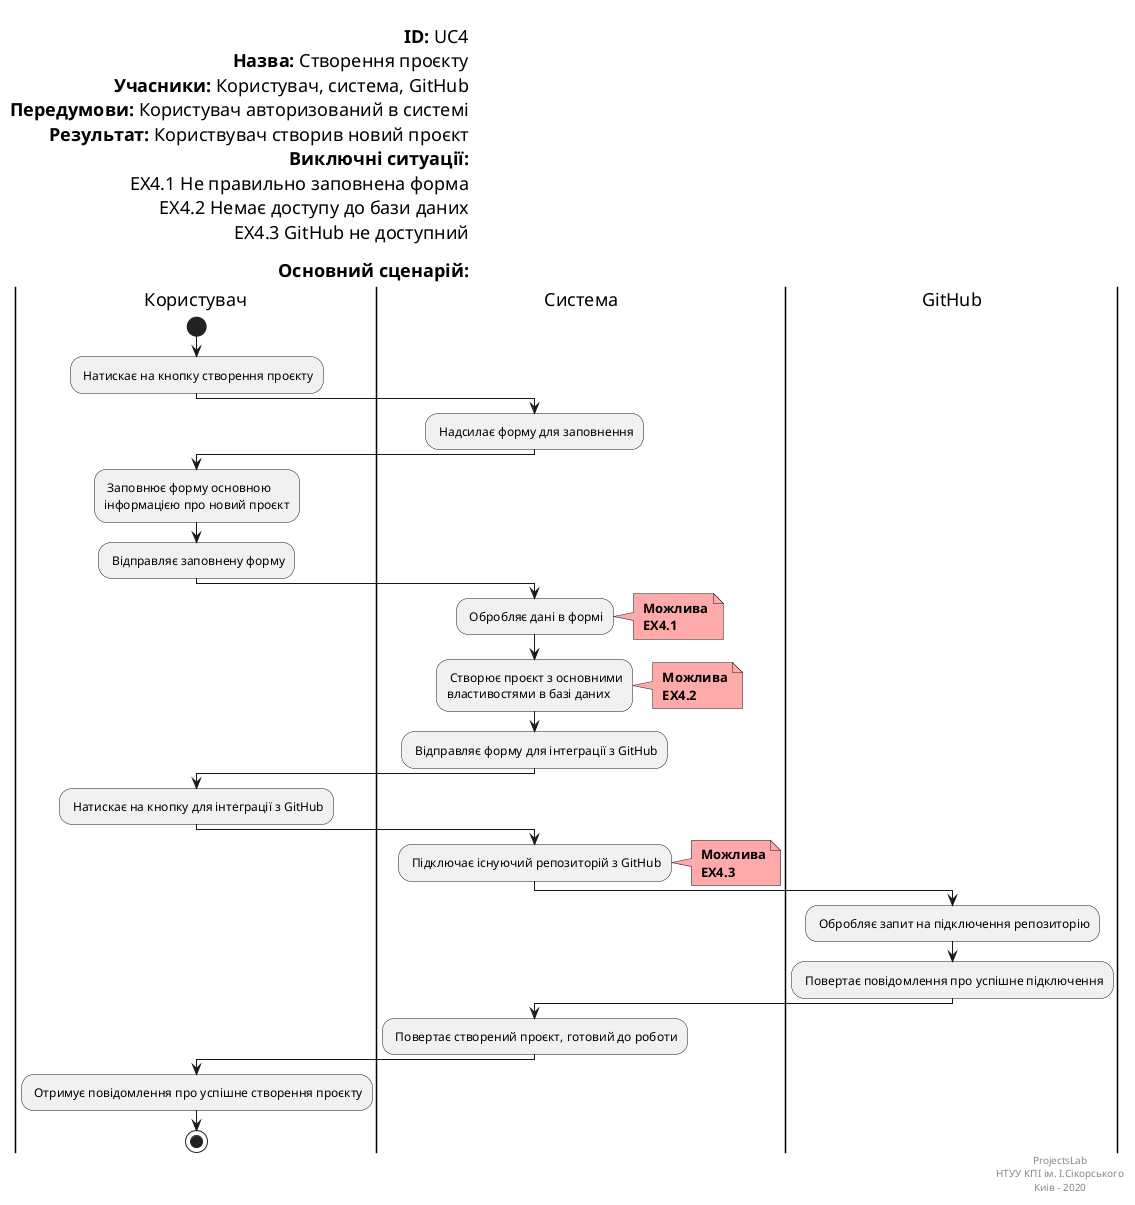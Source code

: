 @startuml
    left header

        <font color=000 size=18><b>ID:</b> UC4
        <font color=000 size=18><b>Назва:</b> Створення проєкту
        <font color=000 size=18><b>Учасники:</b> Користувач, система, GitHub
        <font color=000 size=18><b>Передумови:</b> Користувач авторизований в системі
        <font color=000 size=18><b>Результат:</b> Користвувач створив новий проєкт
        <font color=000 size=18><b>Виключні ситуації:</b>
        <font color=000 size=18> EX4.1 Не правильно заповнена форма
        <font color=000 size=18> EX4.2 Немає доступу до бази даних
        <font color=000 size=18> EX4.3 GitHub не доступний

        <font color=000 size=18><b>Основний сценарій:</b>
    end header

    |Користувач|
        start
        
        : Натискає на кнопку створення проєкту;
        
    |Система|
        
        : Надсилає форму для заповнення;

    |Користувач|
    
        : Заповнює форму основною
        інформацією про новий проєкт;
        : Відправляє заповнену форму;
        
    |Система|
    
        : Обробляє дані в формі;
         note right #ffaaaa
        <b> Можлива
        <b> EX4.1
        end note
        
        : Створює проєкт з основними 
        властивостями в базі даних;
        note right #ffaaaa
        <b> Можлива
        <b> EX4.2
        end note
        
        : Відправляє форму для інтеграції з GitHub;
    
    |Користувач|
        
        : Натискає на кнопку для інтеграції з GitHub;

    |Система|
        
        : Підключає існуючий репозиторій з GitHub;
        note right #ffaaaa
        <b> Можлива
        <b> EX4.3
        end note
        
    |GitHub|
    
        : Обробляє запит на підключення репозиторію;
        : Повертає повідомлення про успішне підключення;
        
    |Система|
        
        : Повертає створений проєкт, готовий до роботи;
    
    |Користувач|
        
        : Отримує повідомлення про успішне створення проєкту;
        
        stop;
    
right footer
ProjectsLab
НТУУ КПІ ім. І.Сікорського
Киів - 2020
end footer

@enduml
